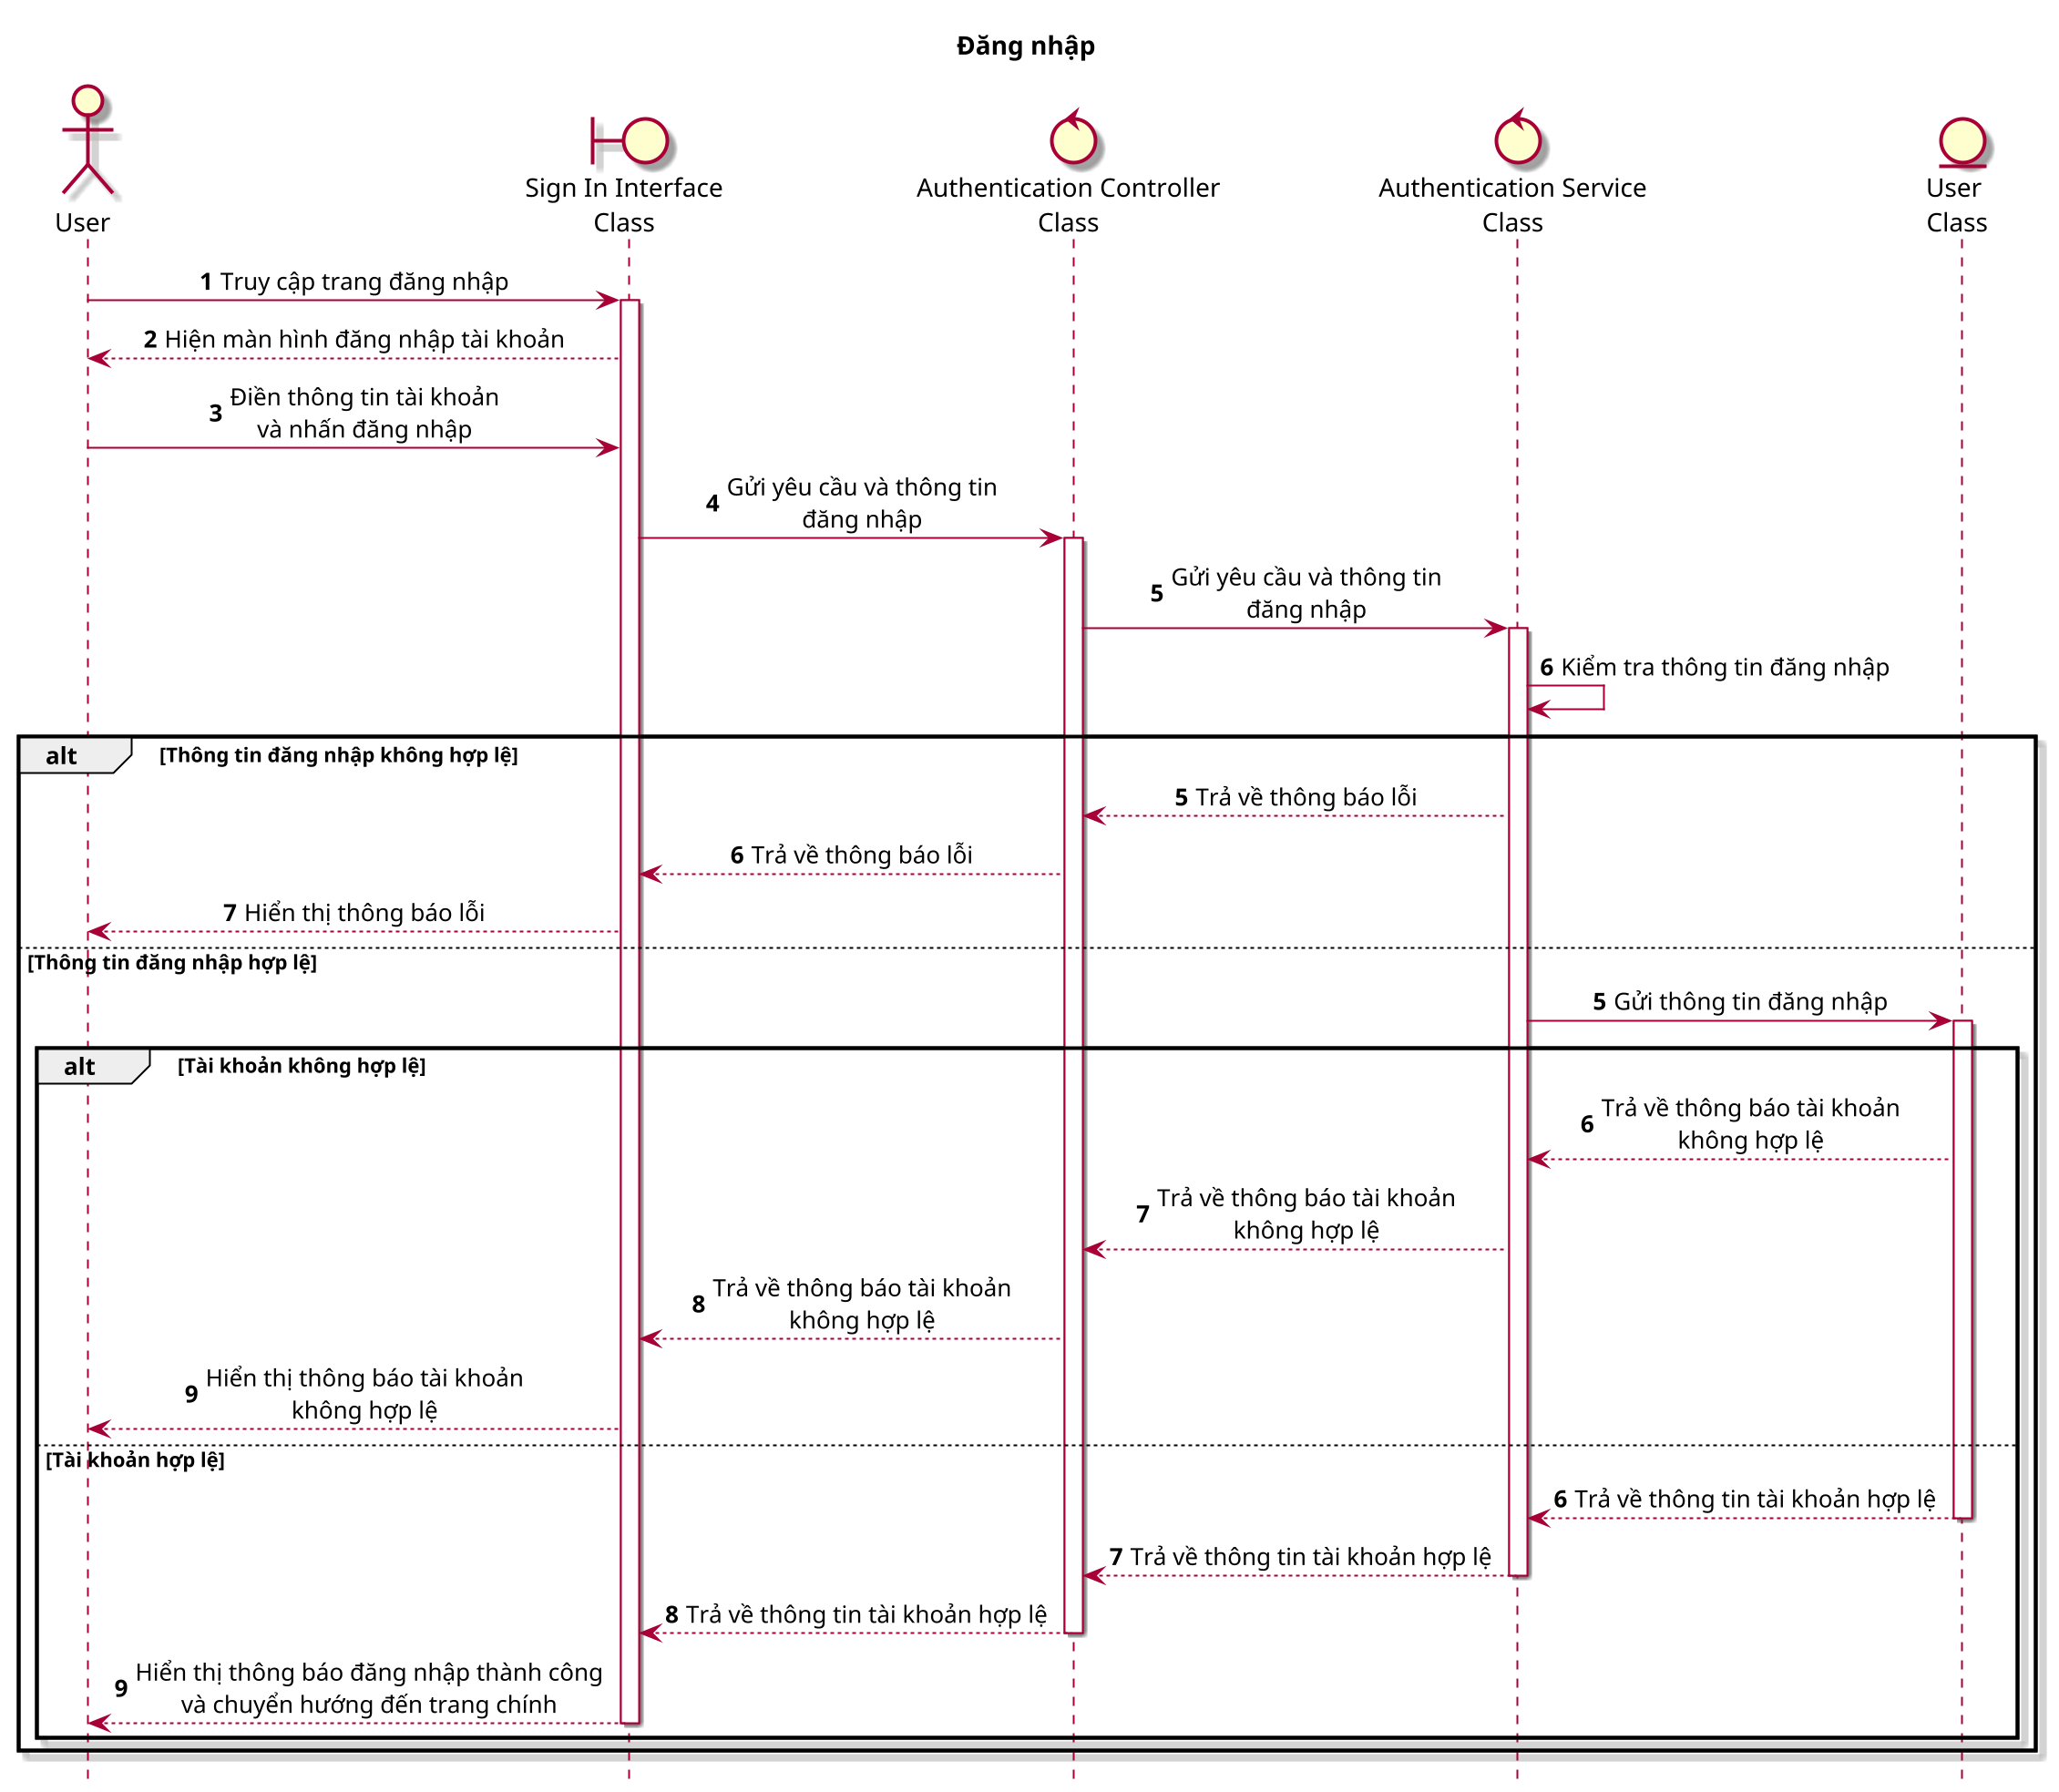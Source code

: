 @startuml SEQ01_SignIn
    title: Đăng nhập

    skin rose
    scale 2
    skinparam sequenceMessageAlign center
    hide footbox

    actor "User" as user
    boundary "Sign In Interface\nClass" as ui
    control "Authentication Controller\nClass" as ctr
    control "Authentication Service\nClass" as sv
    entity "User \nClass" as ent

    autonumber

    user -> ui: Truy cập trang đăng nhập
    ui ++
    ui --> user: Hiện màn hình đăng nhập tài khoản
    user -> ui: Điền thông tin tài khoản\nvà nhấn đăng nhập
    ui -> ctr: Gửi yêu cầu và thông tin\nđăng nhập
    ctr ++
    ctr -> sv: Gửi yêu cầu và thông tin\nđăng nhập
    sv ++
    sv -> sv: Kiểm tra thông tin đăng nhập
    
    alt Thông tin đăng nhập không hợp lệ
        
        autonumber 5
        sv --> ctr: Trả về thông báo lỗi
        ctr --> ui: Trả về thông báo lỗi
        ui --> user: Hiển thị thông báo lỗi
    
    else Thông tin đăng nhập hợp lệ
        
        autonumber 5

        sv -> ent: Gửi thông tin đăng nhập
        ent ++

        alt Tài khoản không hợp lệ

            autonumber 6

            ent --> sv: Trả về thông báo tài khoản\nkhông hợp lệ
            sv --> ctr: Trả về thông báo tài khoản\nkhông hợp lệ
            ctr --> ui: Trả về thông báo tài khoản\nkhông hợp lệ
            ui --> user: Hiển thị thông báo tài khoản\nkhông hợp lệ
        
        else Tài khoản hợp lệ
            
            autonumber 6

            ent --> sv: Trả về thông tin tài khoản hợp lệ
            ent --
            sv --> ctr: Trả về thông tin tài khoản hợp lệ
            sv --
            ctr --> ui: Trả về thông tin tài khoản hợp lệ
            ctr --
            ui --> user: Hiển thị thông báo đăng nhập thành công\nvà chuyển hướng đến trang chính
            ui --
        end
    end
@enduml